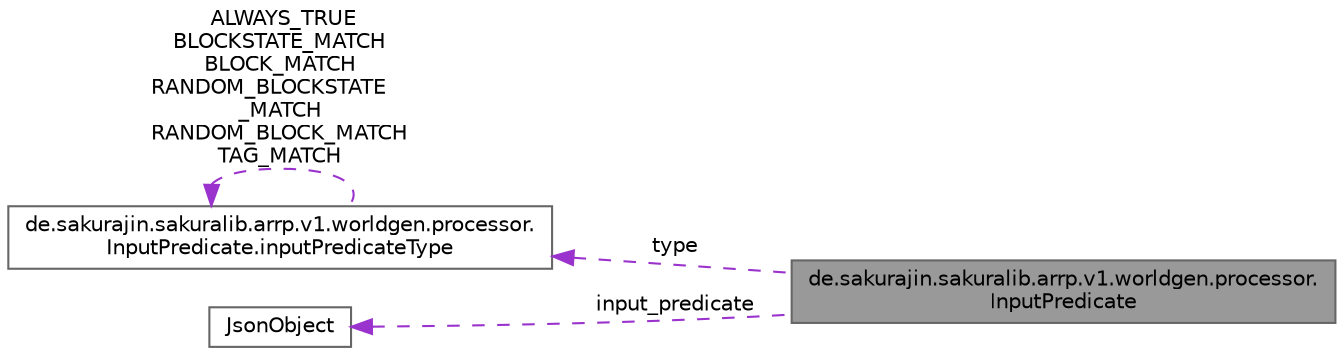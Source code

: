 digraph "de.sakurajin.sakuralib.arrp.v1.worldgen.processor.InputPredicate"
{
 // LATEX_PDF_SIZE
  bgcolor="transparent";
  edge [fontname=Helvetica,fontsize=10,labelfontname=Helvetica,labelfontsize=10];
  node [fontname=Helvetica,fontsize=10,shape=box,height=0.2,width=0.4];
  rankdir="LR";
  Node1 [label="de.sakurajin.sakuralib.arrp.v1.worldgen.processor.\lInputPredicate",height=0.2,width=0.4,color="gray40", fillcolor="grey60", style="filled", fontcolor="black",tooltip=" "];
  Node2 -> Node1 [dir="back",color="darkorchid3",style="dashed",label=" type" ];
  Node2 [label="de.sakurajin.sakuralib.arrp.v1.worldgen.processor.\lInputPredicate.inputPredicateType",height=0.2,width=0.4,color="gray40", fillcolor="white", style="filled",tooltip=" "];
  Node2 -> Node2 [dir="back",color="darkorchid3",style="dashed",label=" ALWAYS_TRUE\nBLOCKSTATE_MATCH\nBLOCK_MATCH\nRANDOM_BLOCKSTATE\l_MATCH\nRANDOM_BLOCK_MATCH\nTAG_MATCH" ];
  Node3 -> Node1 [dir="back",color="darkorchid3",style="dashed",label=" input_predicate" ];
  Node3 [label="JsonObject",height=0.2,width=0.4,color="gray40", fillcolor="white", style="filled",tooltip=" "];
}
